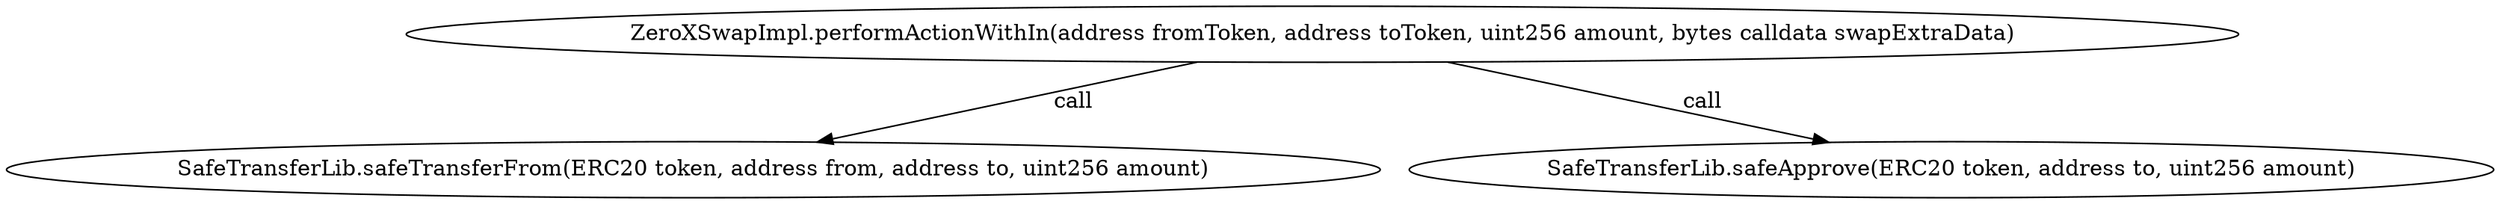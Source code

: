 digraph "" {
	graph [bb="0,0,1344.2,124.8"];
	node [label="\N"];
	"ZeroXSwapImpl.performActionWithIn(address fromToken, address toToken, uint256 amount, bytes calldata swapExtraData)"	 [height=0.5,
		pos="709.03,106.8",
		width=13.819];
	"SafeTransferLib.safeTransferFrom(ERC20 token, address from, address to, uint256 amount)"	 [height=0.5,
		pos="369.03,18",
		width=10.251];
	"ZeroXSwapImpl.performActionWithIn(address fromToken, address toToken, uint256 amount, bytes calldata swapExtraData)" -> "SafeTransferLib.safeTransferFrom(ERC20 token, address from, address to, uint256 amount)" [key=call,
	label=" call",
	lp="581.88,62.4",
	pos="e,437.02,35.759 640.63,88.937 584.63,74.31 505.39,53.615 446.95,38.351"];
"SafeTransferLib.safeApprove(ERC20 token, address to, uint256 amount)" [height=0.5,
	pos="1050,18",
	width=8.1727];
"ZeroXSwapImpl.performActionWithIn(address fromToken, address toToken, uint256 amount, bytes calldata swapExtraData)" -> "SafeTransferLib.safeApprove(ERC20 token, address to, uint256 amount)" [key=call,
label=" call",
lp="922.88,62.4",
pos="e,982.7,35.532 777.62,88.937 834.06,74.239 914.04,53.412 972.74,38.127"];
}
